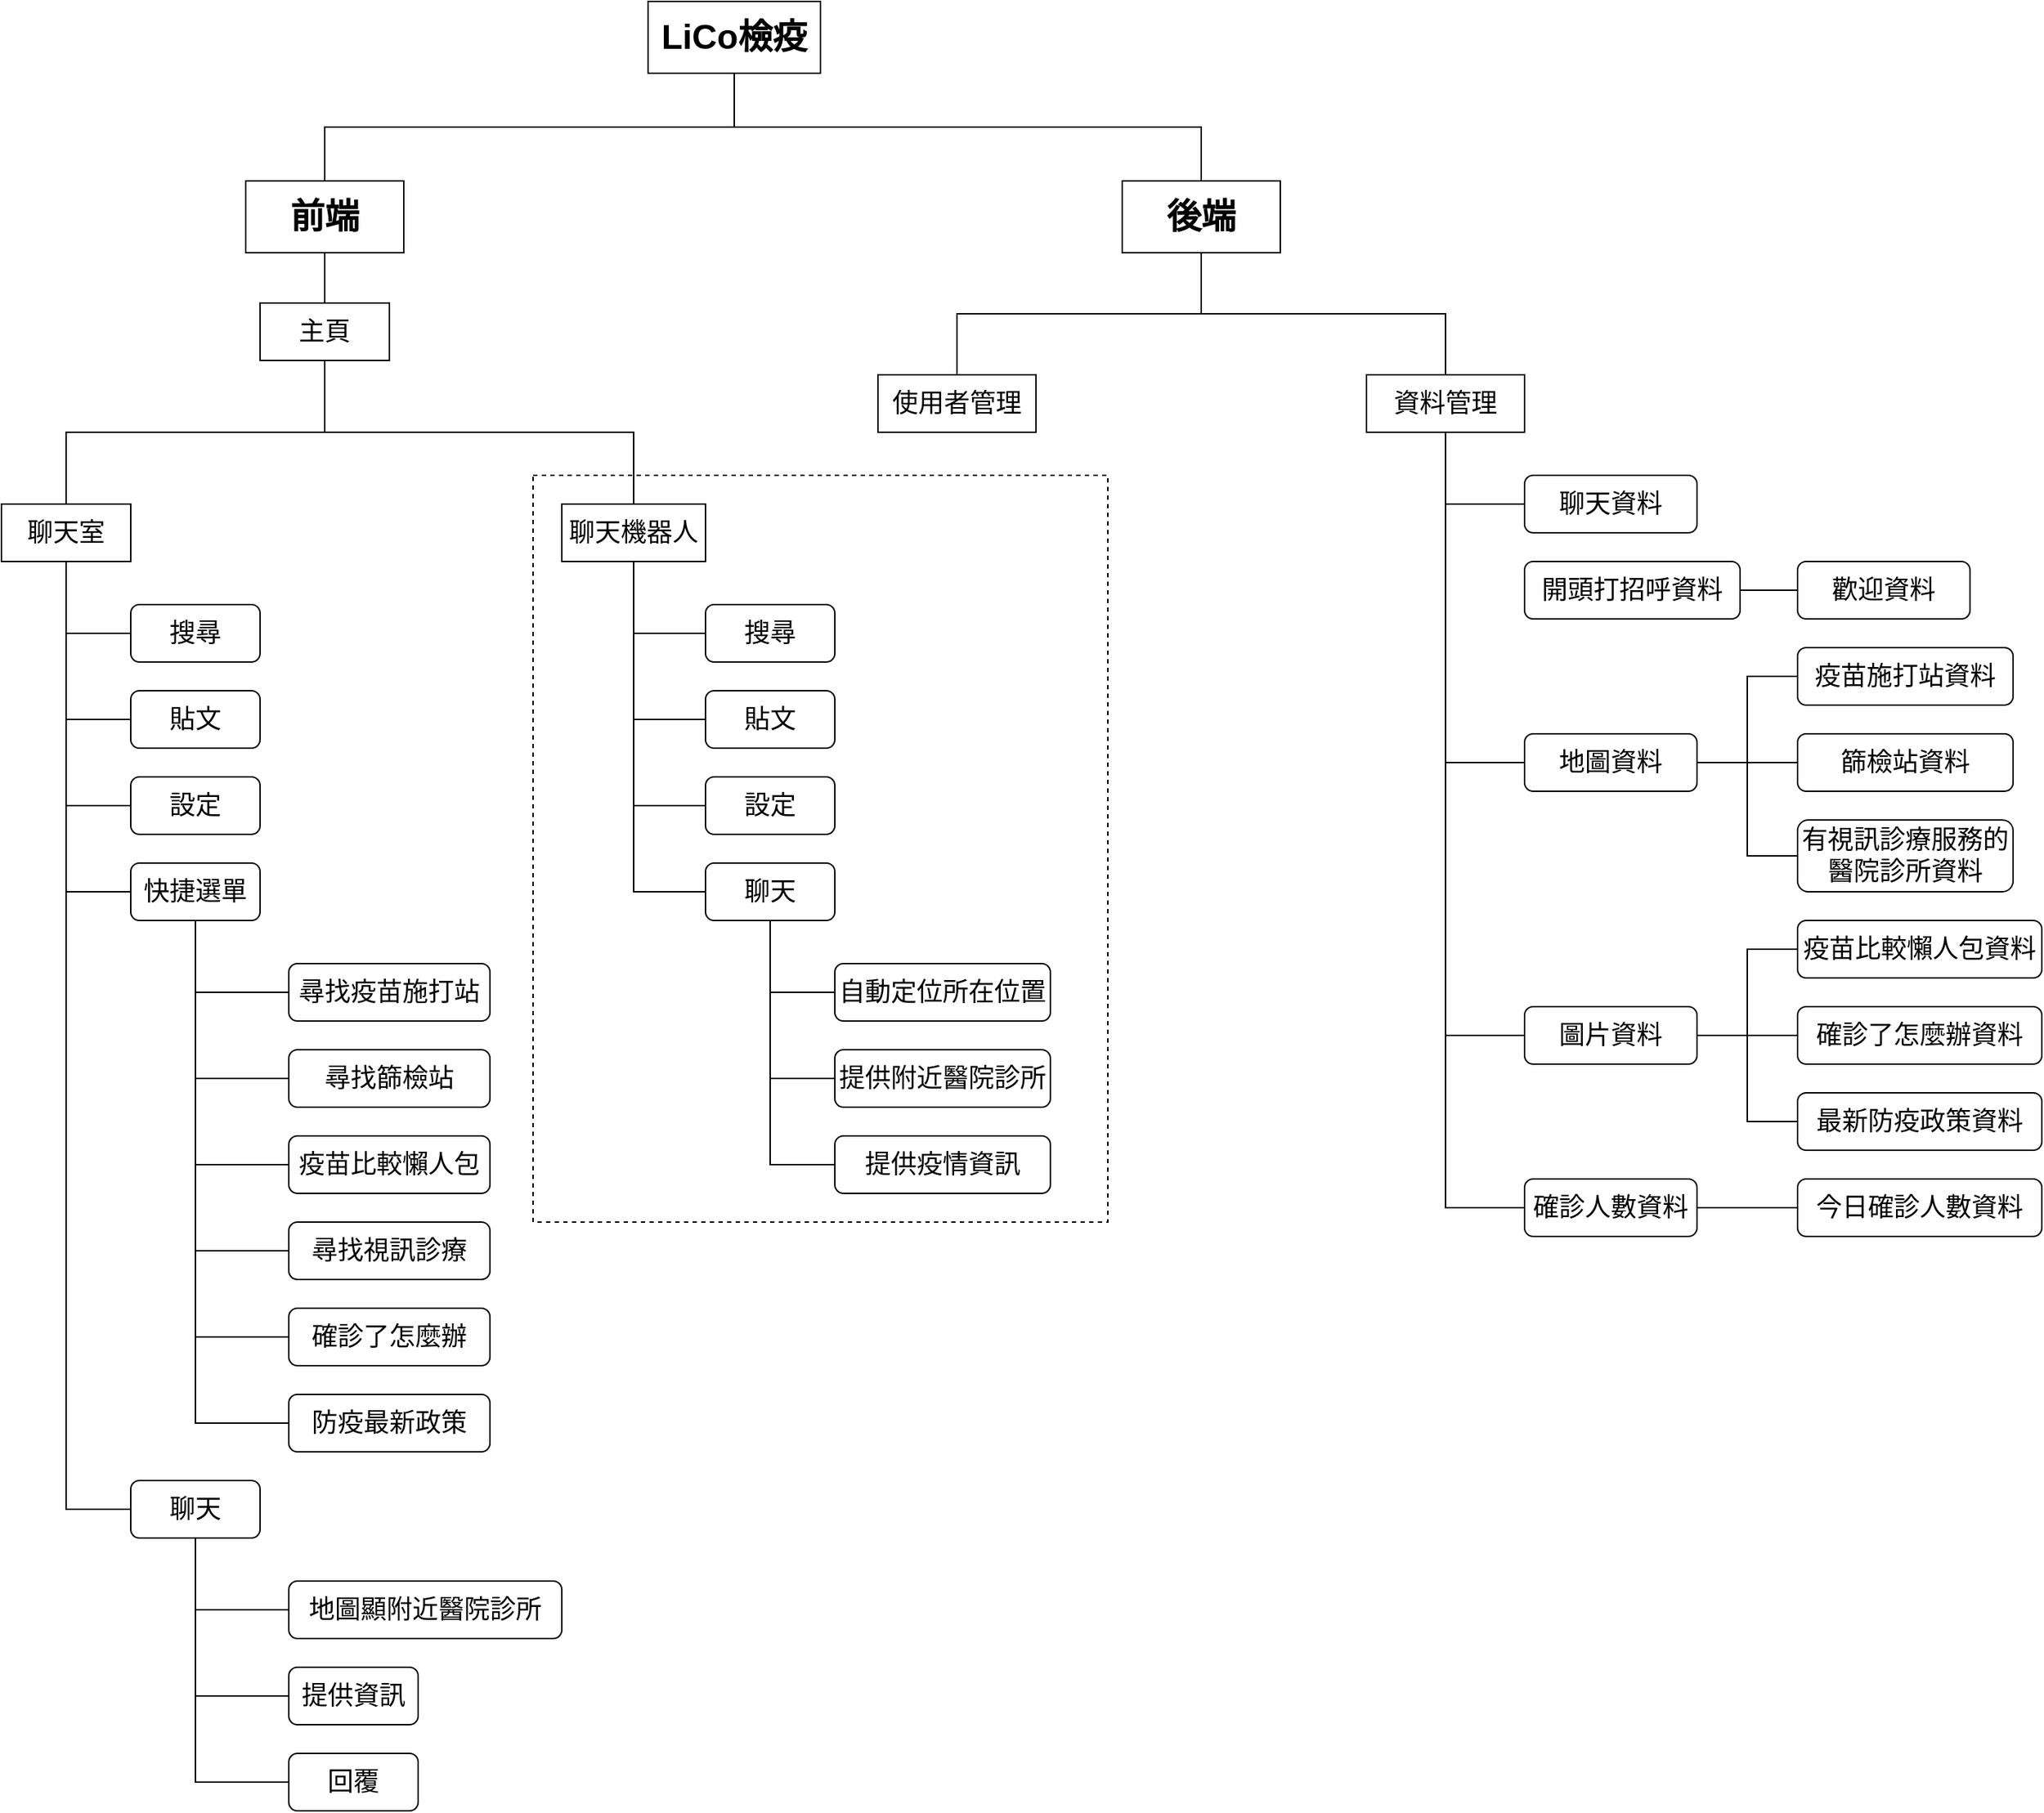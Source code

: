<mxfile version="17.2.4" type="device"><diagram id="m5-2Hxd3hoQaFVrSr_vv" name="第 1 页"><mxGraphModel dx="3011" dy="1298" grid="1" gridSize="10" guides="1" tooltips="1" connect="1" arrows="1" fold="1" page="1" pageScale="1" pageWidth="827" pageHeight="1169" math="0" shadow="0"><root><mxCell id="0"/><mxCell id="1" parent="0"/><mxCell id="zWMXRR_c_YIfesM2x9NU-8" style="edgeStyle=orthogonalEdgeStyle;rounded=0;orthogonalLoop=1;jettySize=auto;html=1;entryX=0.5;entryY=0;entryDx=0;entryDy=0;fontSize=24;exitX=0.5;exitY=1;exitDx=0;exitDy=0;endArrow=none;endFill=0;fontStyle=1" edge="1" parent="1" source="zWMXRR_c_YIfesM2x9NU-1" target="zWMXRR_c_YIfesM2x9NU-2"><mxGeometry relative="1" as="geometry"/></mxCell><mxCell id="zWMXRR_c_YIfesM2x9NU-63" style="edgeStyle=orthogonalEdgeStyle;rounded=0;orthogonalLoop=1;jettySize=auto;html=1;entryX=0.5;entryY=0;entryDx=0;entryDy=0;fontSize=24;endArrow=none;endFill=0;exitX=0.5;exitY=1;exitDx=0;exitDy=0;fontStyle=1" edge="1" parent="1" source="zWMXRR_c_YIfesM2x9NU-1" target="zWMXRR_c_YIfesM2x9NU-61"><mxGeometry relative="1" as="geometry"/></mxCell><mxCell id="zWMXRR_c_YIfesM2x9NU-1" value="&lt;font style=&quot;font-size: 24px;&quot;&gt;&lt;span style=&quot;font-size: 24px;&quot;&gt;LiCo檢疫&lt;/span&gt;&lt;/font&gt;" style="rounded=0;whiteSpace=wrap;html=1;fontSize=24;fontStyle=1" vertex="1" parent="1"><mxGeometry x="400" y="40" width="120" height="50" as="geometry"/></mxCell><mxCell id="zWMXRR_c_YIfesM2x9NU-9" value="" style="edgeStyle=orthogonalEdgeStyle;rounded=0;orthogonalLoop=1;jettySize=auto;html=1;fontSize=18;endArrow=none;endFill=0;" edge="1" parent="1" source="zWMXRR_c_YIfesM2x9NU-2" target="zWMXRR_c_YIfesM2x9NU-5"><mxGeometry relative="1" as="geometry"/></mxCell><mxCell id="zWMXRR_c_YIfesM2x9NU-2" value="前端" style="rounded=0;whiteSpace=wrap;html=1;fontSize=24;fontStyle=1" vertex="1" parent="1"><mxGeometry x="120" y="165" width="110" height="50" as="geometry"/></mxCell><mxCell id="zWMXRR_c_YIfesM2x9NU-10" style="edgeStyle=orthogonalEdgeStyle;rounded=0;orthogonalLoop=1;jettySize=auto;html=1;entryX=0.5;entryY=0;entryDx=0;entryDy=0;fontSize=18;endArrow=none;endFill=0;exitX=0.5;exitY=1;exitDx=0;exitDy=0;" edge="1" parent="1" source="zWMXRR_c_YIfesM2x9NU-5" target="zWMXRR_c_YIfesM2x9NU-6"><mxGeometry relative="1" as="geometry"/></mxCell><mxCell id="zWMXRR_c_YIfesM2x9NU-45" style="edgeStyle=orthogonalEdgeStyle;rounded=0;orthogonalLoop=1;jettySize=auto;html=1;entryX=0.5;entryY=0;entryDx=0;entryDy=0;fontSize=18;endArrow=none;endFill=0;exitX=0.5;exitY=1;exitDx=0;exitDy=0;" edge="1" parent="1" source="zWMXRR_c_YIfesM2x9NU-5" target="zWMXRR_c_YIfesM2x9NU-42"><mxGeometry relative="1" as="geometry"/></mxCell><mxCell id="zWMXRR_c_YIfesM2x9NU-5" value="主頁" style="rounded=0;whiteSpace=wrap;html=1;fontSize=18;" vertex="1" parent="1"><mxGeometry x="130" y="250" width="90" height="40" as="geometry"/></mxCell><mxCell id="zWMXRR_c_YIfesM2x9NU-17" style="edgeStyle=orthogonalEdgeStyle;rounded=0;orthogonalLoop=1;jettySize=auto;html=1;entryX=0;entryY=0.5;entryDx=0;entryDy=0;fontSize=18;endArrow=none;endFill=0;" edge="1" parent="1" source="zWMXRR_c_YIfesM2x9NU-6" target="zWMXRR_c_YIfesM2x9NU-14"><mxGeometry relative="1" as="geometry"/></mxCell><mxCell id="zWMXRR_c_YIfesM2x9NU-18" style="edgeStyle=orthogonalEdgeStyle;rounded=0;orthogonalLoop=1;jettySize=auto;html=1;entryX=0;entryY=0.5;entryDx=0;entryDy=0;fontSize=18;endArrow=none;endFill=0;" edge="1" parent="1" source="zWMXRR_c_YIfesM2x9NU-6" target="zWMXRR_c_YIfesM2x9NU-15"><mxGeometry relative="1" as="geometry"/></mxCell><mxCell id="zWMXRR_c_YIfesM2x9NU-19" style="edgeStyle=orthogonalEdgeStyle;rounded=0;orthogonalLoop=1;jettySize=auto;html=1;entryX=0;entryY=0.5;entryDx=0;entryDy=0;fontSize=18;endArrow=none;endFill=0;" edge="1" parent="1" source="zWMXRR_c_YIfesM2x9NU-6" target="zWMXRR_c_YIfesM2x9NU-7"><mxGeometry relative="1" as="geometry"/></mxCell><mxCell id="zWMXRR_c_YIfesM2x9NU-20" style="edgeStyle=orthogonalEdgeStyle;rounded=0;orthogonalLoop=1;jettySize=auto;html=1;entryX=0;entryY=0.5;entryDx=0;entryDy=0;fontSize=18;endArrow=none;endFill=0;" edge="1" parent="1" source="zWMXRR_c_YIfesM2x9NU-6" target="zWMXRR_c_YIfesM2x9NU-11"><mxGeometry relative="1" as="geometry"/></mxCell><mxCell id="zWMXRR_c_YIfesM2x9NU-21" style="edgeStyle=orthogonalEdgeStyle;rounded=0;orthogonalLoop=1;jettySize=auto;html=1;entryX=0;entryY=0.5;entryDx=0;entryDy=0;fontSize=18;endArrow=none;endFill=0;" edge="1" parent="1" source="zWMXRR_c_YIfesM2x9NU-6" target="zWMXRR_c_YIfesM2x9NU-16"><mxGeometry relative="1" as="geometry"/></mxCell><mxCell id="zWMXRR_c_YIfesM2x9NU-6" value="聊天室" style="rounded=0;whiteSpace=wrap;html=1;fontSize=18;" vertex="1" parent="1"><mxGeometry x="-50" y="390" width="90" height="40" as="geometry"/></mxCell><mxCell id="zWMXRR_c_YIfesM2x9NU-7" value="設定" style="rounded=1;whiteSpace=wrap;html=1;fontSize=18;" vertex="1" parent="1"><mxGeometry x="40" y="580" width="90" height="40" as="geometry"/></mxCell><mxCell id="zWMXRR_c_YIfesM2x9NU-29" style="edgeStyle=orthogonalEdgeStyle;rounded=0;orthogonalLoop=1;jettySize=auto;html=1;entryX=0;entryY=0.5;entryDx=0;entryDy=0;fontSize=18;endArrow=none;endFill=0;exitX=0.5;exitY=1;exitDx=0;exitDy=0;" edge="1" parent="1" source="zWMXRR_c_YIfesM2x9NU-11" target="zWMXRR_c_YIfesM2x9NU-27"><mxGeometry relative="1" as="geometry"/></mxCell><mxCell id="zWMXRR_c_YIfesM2x9NU-30" style="edgeStyle=orthogonalEdgeStyle;rounded=0;orthogonalLoop=1;jettySize=auto;html=1;entryX=0;entryY=0.5;entryDx=0;entryDy=0;fontSize=18;endArrow=none;endFill=0;exitX=0.5;exitY=1;exitDx=0;exitDy=0;" edge="1" parent="1" source="zWMXRR_c_YIfesM2x9NU-11" target="zWMXRR_c_YIfesM2x9NU-26"><mxGeometry relative="1" as="geometry"/></mxCell><mxCell id="zWMXRR_c_YIfesM2x9NU-31" style="edgeStyle=orthogonalEdgeStyle;rounded=0;orthogonalLoop=1;jettySize=auto;html=1;entryX=0;entryY=0.5;entryDx=0;entryDy=0;fontSize=18;endArrow=none;endFill=0;exitX=0.5;exitY=1;exitDx=0;exitDy=0;" edge="1" parent="1" source="zWMXRR_c_YIfesM2x9NU-11" target="zWMXRR_c_YIfesM2x9NU-25"><mxGeometry relative="1" as="geometry"/></mxCell><mxCell id="zWMXRR_c_YIfesM2x9NU-32" style="edgeStyle=orthogonalEdgeStyle;rounded=0;orthogonalLoop=1;jettySize=auto;html=1;entryX=0;entryY=0.5;entryDx=0;entryDy=0;fontSize=18;endArrow=none;endFill=0;exitX=0.5;exitY=1;exitDx=0;exitDy=0;" edge="1" parent="1" source="zWMXRR_c_YIfesM2x9NU-11" target="zWMXRR_c_YIfesM2x9NU-23"><mxGeometry relative="1" as="geometry"/></mxCell><mxCell id="zWMXRR_c_YIfesM2x9NU-33" style="edgeStyle=orthogonalEdgeStyle;rounded=0;orthogonalLoop=1;jettySize=auto;html=1;entryX=0;entryY=0.5;entryDx=0;entryDy=0;fontSize=18;endArrow=none;endFill=0;exitX=0.5;exitY=1;exitDx=0;exitDy=0;" edge="1" parent="1" source="zWMXRR_c_YIfesM2x9NU-11" target="zWMXRR_c_YIfesM2x9NU-22"><mxGeometry relative="1" as="geometry"/></mxCell><mxCell id="zWMXRR_c_YIfesM2x9NU-34" style="edgeStyle=orthogonalEdgeStyle;rounded=0;orthogonalLoop=1;jettySize=auto;html=1;entryX=0;entryY=0.5;entryDx=0;entryDy=0;fontSize=18;endArrow=none;endFill=0;exitX=0.5;exitY=1;exitDx=0;exitDy=0;" edge="1" parent="1" source="zWMXRR_c_YIfesM2x9NU-11" target="zWMXRR_c_YIfesM2x9NU-24"><mxGeometry relative="1" as="geometry"/></mxCell><mxCell id="zWMXRR_c_YIfesM2x9NU-11" value="快捷選單" style="rounded=1;whiteSpace=wrap;html=1;fontSize=18;" vertex="1" parent="1"><mxGeometry x="40" y="640" width="90" height="40" as="geometry"/></mxCell><mxCell id="zWMXRR_c_YIfesM2x9NU-14" value="搜尋" style="rounded=1;whiteSpace=wrap;html=1;fontSize=18;" vertex="1" parent="1"><mxGeometry x="40" y="460" width="90" height="40" as="geometry"/></mxCell><mxCell id="zWMXRR_c_YIfesM2x9NU-15" value="貼文" style="rounded=1;whiteSpace=wrap;html=1;fontSize=18;" vertex="1" parent="1"><mxGeometry x="40" y="520" width="90" height="40" as="geometry"/></mxCell><mxCell id="zWMXRR_c_YIfesM2x9NU-39" style="edgeStyle=orthogonalEdgeStyle;rounded=0;orthogonalLoop=1;jettySize=auto;html=1;entryX=0;entryY=0.5;entryDx=0;entryDy=0;fontSize=18;endArrow=none;endFill=0;exitX=0.5;exitY=1;exitDx=0;exitDy=0;" edge="1" parent="1" source="zWMXRR_c_YIfesM2x9NU-16" target="zWMXRR_c_YIfesM2x9NU-35"><mxGeometry relative="1" as="geometry"/></mxCell><mxCell id="zWMXRR_c_YIfesM2x9NU-40" style="edgeStyle=orthogonalEdgeStyle;rounded=0;orthogonalLoop=1;jettySize=auto;html=1;entryX=0;entryY=0.5;entryDx=0;entryDy=0;fontSize=18;endArrow=none;endFill=0;exitX=0.5;exitY=1;exitDx=0;exitDy=0;" edge="1" parent="1" source="zWMXRR_c_YIfesM2x9NU-16" target="zWMXRR_c_YIfesM2x9NU-36"><mxGeometry relative="1" as="geometry"/></mxCell><mxCell id="zWMXRR_c_YIfesM2x9NU-41" style="edgeStyle=orthogonalEdgeStyle;rounded=0;orthogonalLoop=1;jettySize=auto;html=1;entryX=0;entryY=0.5;entryDx=0;entryDy=0;fontSize=18;endArrow=none;endFill=0;exitX=0.5;exitY=1;exitDx=0;exitDy=0;" edge="1" parent="1" source="zWMXRR_c_YIfesM2x9NU-16" target="zWMXRR_c_YIfesM2x9NU-38"><mxGeometry relative="1" as="geometry"/></mxCell><mxCell id="zWMXRR_c_YIfesM2x9NU-16" value="聊天" style="rounded=1;whiteSpace=wrap;html=1;fontSize=18;" vertex="1" parent="1"><mxGeometry x="40" y="1070" width="90" height="40" as="geometry"/></mxCell><mxCell id="zWMXRR_c_YIfesM2x9NU-22" value="防疫最新政策" style="rounded=1;whiteSpace=wrap;html=1;fontSize=18;" vertex="1" parent="1"><mxGeometry x="150" y="1010" width="140" height="40" as="geometry"/></mxCell><mxCell id="zWMXRR_c_YIfesM2x9NU-23" value="確診了怎麼辦" style="rounded=1;whiteSpace=wrap;html=1;fontSize=18;" vertex="1" parent="1"><mxGeometry x="150" y="950" width="140" height="40" as="geometry"/></mxCell><mxCell id="zWMXRR_c_YIfesM2x9NU-24" value="尋找視訊診療" style="rounded=1;whiteSpace=wrap;html=1;fontSize=18;" vertex="1" parent="1"><mxGeometry x="150" y="890" width="140" height="40" as="geometry"/></mxCell><mxCell id="zWMXRR_c_YIfesM2x9NU-25" value="疫苗比較懶人包" style="rounded=1;whiteSpace=wrap;html=1;fontSize=18;" vertex="1" parent="1"><mxGeometry x="150" y="830" width="140" height="40" as="geometry"/></mxCell><mxCell id="zWMXRR_c_YIfesM2x9NU-26" value="尋找篩檢站" style="rounded=1;whiteSpace=wrap;html=1;fontSize=18;" vertex="1" parent="1"><mxGeometry x="150" y="770" width="140" height="40" as="geometry"/></mxCell><mxCell id="zWMXRR_c_YIfesM2x9NU-27" value="尋找疫苗施打站" style="rounded=1;whiteSpace=wrap;html=1;fontSize=18;" vertex="1" parent="1"><mxGeometry x="150" y="710" width="140" height="40" as="geometry"/></mxCell><mxCell id="zWMXRR_c_YIfesM2x9NU-35" value="地圖顯附近醫院診所" style="rounded=1;whiteSpace=wrap;html=1;fontSize=18;" vertex="1" parent="1"><mxGeometry x="150" y="1140" width="190" height="40" as="geometry"/></mxCell><mxCell id="zWMXRR_c_YIfesM2x9NU-36" value="提供資訊" style="rounded=1;whiteSpace=wrap;html=1;fontSize=18;" vertex="1" parent="1"><mxGeometry x="150" y="1200" width="90" height="40" as="geometry"/></mxCell><mxCell id="zWMXRR_c_YIfesM2x9NU-38" value="回覆" style="rounded=1;whiteSpace=wrap;html=1;fontSize=18;" vertex="1" parent="1"><mxGeometry x="150" y="1260" width="90" height="40" as="geometry"/></mxCell><mxCell id="zWMXRR_c_YIfesM2x9NU-50" style="edgeStyle=orthogonalEdgeStyle;rounded=0;orthogonalLoop=1;jettySize=auto;html=1;entryX=0;entryY=0.5;entryDx=0;entryDy=0;fontSize=18;endArrow=none;endFill=0;" edge="1" parent="1" source="zWMXRR_c_YIfesM2x9NU-42" target="zWMXRR_c_YIfesM2x9NU-47"><mxGeometry relative="1" as="geometry"/></mxCell><mxCell id="zWMXRR_c_YIfesM2x9NU-51" style="edgeStyle=orthogonalEdgeStyle;rounded=0;orthogonalLoop=1;jettySize=auto;html=1;entryX=0;entryY=0.5;entryDx=0;entryDy=0;fontSize=18;endArrow=none;endFill=0;" edge="1" parent="1" source="zWMXRR_c_YIfesM2x9NU-42" target="zWMXRR_c_YIfesM2x9NU-48"><mxGeometry relative="1" as="geometry"/></mxCell><mxCell id="zWMXRR_c_YIfesM2x9NU-52" style="edgeStyle=orthogonalEdgeStyle;rounded=0;orthogonalLoop=1;jettySize=auto;html=1;entryX=0;entryY=0.5;entryDx=0;entryDy=0;fontSize=18;endArrow=none;endFill=0;" edge="1" parent="1" source="zWMXRR_c_YIfesM2x9NU-42" target="zWMXRR_c_YIfesM2x9NU-46"><mxGeometry relative="1" as="geometry"/></mxCell><mxCell id="zWMXRR_c_YIfesM2x9NU-53" style="edgeStyle=orthogonalEdgeStyle;rounded=0;orthogonalLoop=1;jettySize=auto;html=1;entryX=0;entryY=0.5;entryDx=0;entryDy=0;fontSize=18;endArrow=none;endFill=0;" edge="1" parent="1" source="zWMXRR_c_YIfesM2x9NU-42" target="zWMXRR_c_YIfesM2x9NU-49"><mxGeometry relative="1" as="geometry"/></mxCell><mxCell id="zWMXRR_c_YIfesM2x9NU-42" value="聊天機器人" style="rounded=0;whiteSpace=wrap;html=1;fontSize=18;" vertex="1" parent="1"><mxGeometry x="340" y="390" width="100" height="40" as="geometry"/></mxCell><mxCell id="zWMXRR_c_YIfesM2x9NU-46" value="設定" style="rounded=1;whiteSpace=wrap;html=1;fontSize=18;" vertex="1" parent="1"><mxGeometry x="440" y="580" width="90" height="40" as="geometry"/></mxCell><mxCell id="zWMXRR_c_YIfesM2x9NU-47" value="搜尋" style="rounded=1;whiteSpace=wrap;html=1;fontSize=18;" vertex="1" parent="1"><mxGeometry x="440" y="460" width="90" height="40" as="geometry"/></mxCell><mxCell id="zWMXRR_c_YIfesM2x9NU-48" value="貼文" style="rounded=1;whiteSpace=wrap;html=1;fontSize=18;" vertex="1" parent="1"><mxGeometry x="440" y="520" width="90" height="40" as="geometry"/></mxCell><mxCell id="zWMXRR_c_YIfesM2x9NU-58" style="edgeStyle=orthogonalEdgeStyle;rounded=0;orthogonalLoop=1;jettySize=auto;html=1;entryX=0;entryY=0.5;entryDx=0;entryDy=0;fontSize=18;endArrow=none;endFill=0;" edge="1" parent="1" source="zWMXRR_c_YIfesM2x9NU-49" target="zWMXRR_c_YIfesM2x9NU-54"><mxGeometry relative="1" as="geometry"/></mxCell><mxCell id="zWMXRR_c_YIfesM2x9NU-59" style="edgeStyle=orthogonalEdgeStyle;rounded=0;orthogonalLoop=1;jettySize=auto;html=1;entryX=0;entryY=0.5;entryDx=0;entryDy=0;fontSize=18;endArrow=none;endFill=0;" edge="1" parent="1" source="zWMXRR_c_YIfesM2x9NU-49" target="zWMXRR_c_YIfesM2x9NU-55"><mxGeometry relative="1" as="geometry"/></mxCell><mxCell id="zWMXRR_c_YIfesM2x9NU-60" style="edgeStyle=orthogonalEdgeStyle;rounded=0;orthogonalLoop=1;jettySize=auto;html=1;entryX=0;entryY=0.5;entryDx=0;entryDy=0;fontSize=18;endArrow=none;endFill=0;" edge="1" parent="1" source="zWMXRR_c_YIfesM2x9NU-49" target="zWMXRR_c_YIfesM2x9NU-56"><mxGeometry relative="1" as="geometry"/></mxCell><mxCell id="zWMXRR_c_YIfesM2x9NU-49" value="聊天" style="rounded=1;whiteSpace=wrap;html=1;fontSize=18;" vertex="1" parent="1"><mxGeometry x="440" y="640" width="90" height="40" as="geometry"/></mxCell><mxCell id="zWMXRR_c_YIfesM2x9NU-54" value="自動定位所在位置" style="rounded=1;whiteSpace=wrap;html=1;fontSize=18;" vertex="1" parent="1"><mxGeometry x="530" y="710" width="150" height="40" as="geometry"/></mxCell><mxCell id="zWMXRR_c_YIfesM2x9NU-55" value="提供附近醫院診所" style="rounded=1;whiteSpace=wrap;html=1;fontSize=18;" vertex="1" parent="1"><mxGeometry x="530" y="770" width="150" height="40" as="geometry"/></mxCell><mxCell id="zWMXRR_c_YIfesM2x9NU-56" value="提供疫情資訊" style="rounded=1;whiteSpace=wrap;html=1;fontSize=18;" vertex="1" parent="1"><mxGeometry x="530" y="830" width="150" height="40" as="geometry"/></mxCell><mxCell id="zWMXRR_c_YIfesM2x9NU-66" style="edgeStyle=orthogonalEdgeStyle;rounded=0;orthogonalLoop=1;jettySize=auto;html=1;entryX=0.5;entryY=0;entryDx=0;entryDy=0;fontSize=18;endArrow=none;endFill=0;exitX=0.5;exitY=1;exitDx=0;exitDy=0;" edge="1" parent="1" source="zWMXRR_c_YIfesM2x9NU-61" target="zWMXRR_c_YIfesM2x9NU-64"><mxGeometry relative="1" as="geometry"/></mxCell><mxCell id="zWMXRR_c_YIfesM2x9NU-68" style="edgeStyle=orthogonalEdgeStyle;rounded=0;orthogonalLoop=1;jettySize=auto;html=1;entryX=0.5;entryY=0;entryDx=0;entryDy=0;fontSize=18;endArrow=none;endFill=0;exitX=0.5;exitY=1;exitDx=0;exitDy=0;" edge="1" parent="1" source="zWMXRR_c_YIfesM2x9NU-61" target="zWMXRR_c_YIfesM2x9NU-65"><mxGeometry relative="1" as="geometry"/></mxCell><mxCell id="zWMXRR_c_YIfesM2x9NU-61" value="後端" style="rounded=0;whiteSpace=wrap;html=1;fontSize=24;fontStyle=1" vertex="1" parent="1"><mxGeometry x="730" y="165" width="110" height="50" as="geometry"/></mxCell><mxCell id="zWMXRR_c_YIfesM2x9NU-64" value="使用者管理" style="rounded=0;whiteSpace=wrap;html=1;fontSize=18;" vertex="1" parent="1"><mxGeometry x="560" y="300" width="110" height="40" as="geometry"/></mxCell><mxCell id="zWMXRR_c_YIfesM2x9NU-75" style="edgeStyle=orthogonalEdgeStyle;rounded=0;orthogonalLoop=1;jettySize=auto;html=1;entryX=0;entryY=0.5;entryDx=0;entryDy=0;fontSize=18;endArrow=none;endFill=0;" edge="1" parent="1" source="zWMXRR_c_YIfesM2x9NU-65" target="zWMXRR_c_YIfesM2x9NU-69"><mxGeometry relative="1" as="geometry"/></mxCell><mxCell id="zWMXRR_c_YIfesM2x9NU-95" style="edgeStyle=orthogonalEdgeStyle;rounded=0;orthogonalLoop=1;jettySize=auto;html=1;entryX=0;entryY=0.5;entryDx=0;entryDy=0;fontSize=18;endArrow=none;endFill=0;" edge="1" parent="1" source="zWMXRR_c_YIfesM2x9NU-65" target="zWMXRR_c_YIfesM2x9NU-74"><mxGeometry relative="1" as="geometry"/></mxCell><mxCell id="zWMXRR_c_YIfesM2x9NU-96" style="edgeStyle=orthogonalEdgeStyle;rounded=0;orthogonalLoop=1;jettySize=auto;html=1;entryX=0;entryY=0.5;entryDx=0;entryDy=0;fontSize=18;endArrow=none;endFill=0;" edge="1" parent="1" source="zWMXRR_c_YIfesM2x9NU-65" target="zWMXRR_c_YIfesM2x9NU-72"><mxGeometry relative="1" as="geometry"/></mxCell><mxCell id="zWMXRR_c_YIfesM2x9NU-97" style="edgeStyle=orthogonalEdgeStyle;rounded=0;orthogonalLoop=1;jettySize=auto;html=1;entryX=0;entryY=0.5;entryDx=0;entryDy=0;fontSize=18;endArrow=none;endFill=0;" edge="1" parent="1" source="zWMXRR_c_YIfesM2x9NU-65" target="zWMXRR_c_YIfesM2x9NU-73"><mxGeometry relative="1" as="geometry"/></mxCell><mxCell id="zWMXRR_c_YIfesM2x9NU-65" value="資料管理" style="rounded=0;whiteSpace=wrap;html=1;fontSize=18;" vertex="1" parent="1"><mxGeometry x="900" y="300" width="110" height="40" as="geometry"/></mxCell><mxCell id="zWMXRR_c_YIfesM2x9NU-69" value="聊天資料" style="rounded=1;whiteSpace=wrap;html=1;fontSize=18;" vertex="1" parent="1"><mxGeometry x="1010" y="370" width="120" height="40" as="geometry"/></mxCell><mxCell id="zWMXRR_c_YIfesM2x9NU-77" style="edgeStyle=orthogonalEdgeStyle;rounded=0;orthogonalLoop=1;jettySize=auto;html=1;fontSize=18;endArrow=none;endFill=0;" edge="1" parent="1" source="zWMXRR_c_YIfesM2x9NU-70" target="zWMXRR_c_YIfesM2x9NU-76"><mxGeometry relative="1" as="geometry"/></mxCell><mxCell id="zWMXRR_c_YIfesM2x9NU-70" value="開頭打招呼資料" style="rounded=1;whiteSpace=wrap;html=1;fontSize=18;" vertex="1" parent="1"><mxGeometry x="1010" y="430" width="150" height="40" as="geometry"/></mxCell><mxCell id="zWMXRR_c_YIfesM2x9NU-90" style="edgeStyle=orthogonalEdgeStyle;rounded=0;orthogonalLoop=1;jettySize=auto;html=1;entryX=0;entryY=0.5;entryDx=0;entryDy=0;fontSize=18;endArrow=none;endFill=0;" edge="1" parent="1" source="zWMXRR_c_YIfesM2x9NU-72" target="zWMXRR_c_YIfesM2x9NU-87"><mxGeometry relative="1" as="geometry"/></mxCell><mxCell id="zWMXRR_c_YIfesM2x9NU-91" style="edgeStyle=orthogonalEdgeStyle;rounded=0;orthogonalLoop=1;jettySize=auto;html=1;fontSize=18;endArrow=none;endFill=0;" edge="1" parent="1" source="zWMXRR_c_YIfesM2x9NU-72" target="zWMXRR_c_YIfesM2x9NU-88"><mxGeometry relative="1" as="geometry"/></mxCell><mxCell id="zWMXRR_c_YIfesM2x9NU-92" style="edgeStyle=orthogonalEdgeStyle;rounded=0;orthogonalLoop=1;jettySize=auto;html=1;exitX=1;exitY=0.5;exitDx=0;exitDy=0;entryX=0;entryY=0.5;entryDx=0;entryDy=0;fontSize=18;endArrow=none;endFill=0;" edge="1" parent="1" source="zWMXRR_c_YIfesM2x9NU-72" target="zWMXRR_c_YIfesM2x9NU-89"><mxGeometry relative="1" as="geometry"/></mxCell><mxCell id="zWMXRR_c_YIfesM2x9NU-72" value="圖片資料" style="rounded=1;whiteSpace=wrap;html=1;fontSize=18;" vertex="1" parent="1"><mxGeometry x="1010" y="740" width="120" height="40" as="geometry"/></mxCell><mxCell id="zWMXRR_c_YIfesM2x9NU-94" style="edgeStyle=orthogonalEdgeStyle;rounded=0;orthogonalLoop=1;jettySize=auto;html=1;entryX=0;entryY=0.5;entryDx=0;entryDy=0;fontSize=18;endArrow=none;endFill=0;" edge="1" parent="1" source="zWMXRR_c_YIfesM2x9NU-73" target="zWMXRR_c_YIfesM2x9NU-93"><mxGeometry relative="1" as="geometry"/></mxCell><mxCell id="zWMXRR_c_YIfesM2x9NU-73" value="確診人數資料" style="rounded=1;whiteSpace=wrap;html=1;fontSize=18;" vertex="1" parent="1"><mxGeometry x="1010" y="860" width="120" height="40" as="geometry"/></mxCell><mxCell id="zWMXRR_c_YIfesM2x9NU-84" style="edgeStyle=orthogonalEdgeStyle;rounded=0;orthogonalLoop=1;jettySize=auto;html=1;exitX=1;exitY=0.5;exitDx=0;exitDy=0;entryX=0;entryY=0.5;entryDx=0;entryDy=0;fontSize=18;endArrow=none;endFill=0;" edge="1" parent="1" source="zWMXRR_c_YIfesM2x9NU-74" target="zWMXRR_c_YIfesM2x9NU-81"><mxGeometry relative="1" as="geometry"/></mxCell><mxCell id="zWMXRR_c_YIfesM2x9NU-85" style="edgeStyle=orthogonalEdgeStyle;rounded=0;orthogonalLoop=1;jettySize=auto;html=1;entryX=0;entryY=0.5;entryDx=0;entryDy=0;fontSize=18;endArrow=none;endFill=0;" edge="1" parent="1" source="zWMXRR_c_YIfesM2x9NU-74" target="zWMXRR_c_YIfesM2x9NU-83"><mxGeometry relative="1" as="geometry"/></mxCell><mxCell id="zWMXRR_c_YIfesM2x9NU-86" style="edgeStyle=orthogonalEdgeStyle;rounded=0;orthogonalLoop=1;jettySize=auto;html=1;exitX=1;exitY=0.5;exitDx=0;exitDy=0;entryX=0;entryY=0.5;entryDx=0;entryDy=0;fontSize=18;endArrow=none;endFill=0;" edge="1" parent="1" source="zWMXRR_c_YIfesM2x9NU-74" target="zWMXRR_c_YIfesM2x9NU-82"><mxGeometry relative="1" as="geometry"/></mxCell><mxCell id="zWMXRR_c_YIfesM2x9NU-74" value="地圖資料" style="rounded=1;whiteSpace=wrap;html=1;fontSize=18;" vertex="1" parent="1"><mxGeometry x="1010" y="550" width="120" height="40" as="geometry"/></mxCell><mxCell id="zWMXRR_c_YIfesM2x9NU-76" value="歡迎資料" style="rounded=1;whiteSpace=wrap;html=1;fontSize=18;" vertex="1" parent="1"><mxGeometry x="1200" y="430" width="120" height="40" as="geometry"/></mxCell><mxCell id="zWMXRR_c_YIfesM2x9NU-81" value="疫苗施打站資料" style="rounded=1;whiteSpace=wrap;html=1;fontSize=18;" vertex="1" parent="1"><mxGeometry x="1200" y="490" width="150" height="40" as="geometry"/></mxCell><mxCell id="zWMXRR_c_YIfesM2x9NU-82" value="有視訊診療服務的醫院診所資料" style="rounded=1;whiteSpace=wrap;html=1;fontSize=18;" vertex="1" parent="1"><mxGeometry x="1200" y="610" width="150" height="50" as="geometry"/></mxCell><mxCell id="zWMXRR_c_YIfesM2x9NU-83" value="篩檢站資料" style="rounded=1;whiteSpace=wrap;html=1;fontSize=18;" vertex="1" parent="1"><mxGeometry x="1200" y="550" width="150" height="40" as="geometry"/></mxCell><mxCell id="zWMXRR_c_YIfesM2x9NU-87" value="疫苗比較懶人包資料" style="rounded=1;whiteSpace=wrap;html=1;fontSize=18;" vertex="1" parent="1"><mxGeometry x="1200" y="680" width="170" height="40" as="geometry"/></mxCell><mxCell id="zWMXRR_c_YIfesM2x9NU-88" value="確診了怎麼辦資料" style="rounded=1;whiteSpace=wrap;html=1;fontSize=18;" vertex="1" parent="1"><mxGeometry x="1200" y="740" width="170" height="40" as="geometry"/></mxCell><mxCell id="zWMXRR_c_YIfesM2x9NU-89" value="最新防疫政策資料" style="rounded=1;whiteSpace=wrap;html=1;fontSize=18;" vertex="1" parent="1"><mxGeometry x="1200" y="800" width="170" height="40" as="geometry"/></mxCell><mxCell id="zWMXRR_c_YIfesM2x9NU-93" value="今日確診人數資料" style="rounded=1;whiteSpace=wrap;html=1;fontSize=18;" vertex="1" parent="1"><mxGeometry x="1200" y="860" width="170" height="40" as="geometry"/></mxCell><mxCell id="zWMXRR_c_YIfesM2x9NU-98" value="" style="rounded=0;whiteSpace=wrap;html=1;fontSize=24;fillColor=none;dashed=1;" vertex="1" parent="1"><mxGeometry x="320" y="370" width="400" height="520" as="geometry"/></mxCell></root></mxGraphModel></diagram></mxfile>